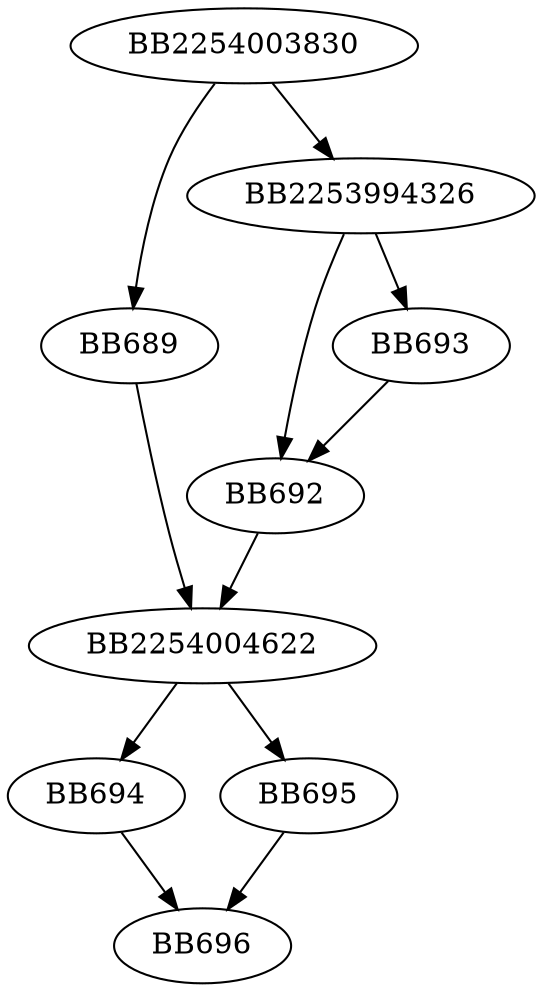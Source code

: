 digraph G{
	BB2254003830->BB689;
	BB2254003830->BB2253994326;
	BB689->BB2254004622;
	BB2253994326->BB692;
	BB2253994326->BB693;
	BB693->BB692;
	BB692->BB2254004622;
	BB2254004622->BB694;
	BB2254004622->BB695;
	BB695->BB696;
	BB694->BB696;
}
